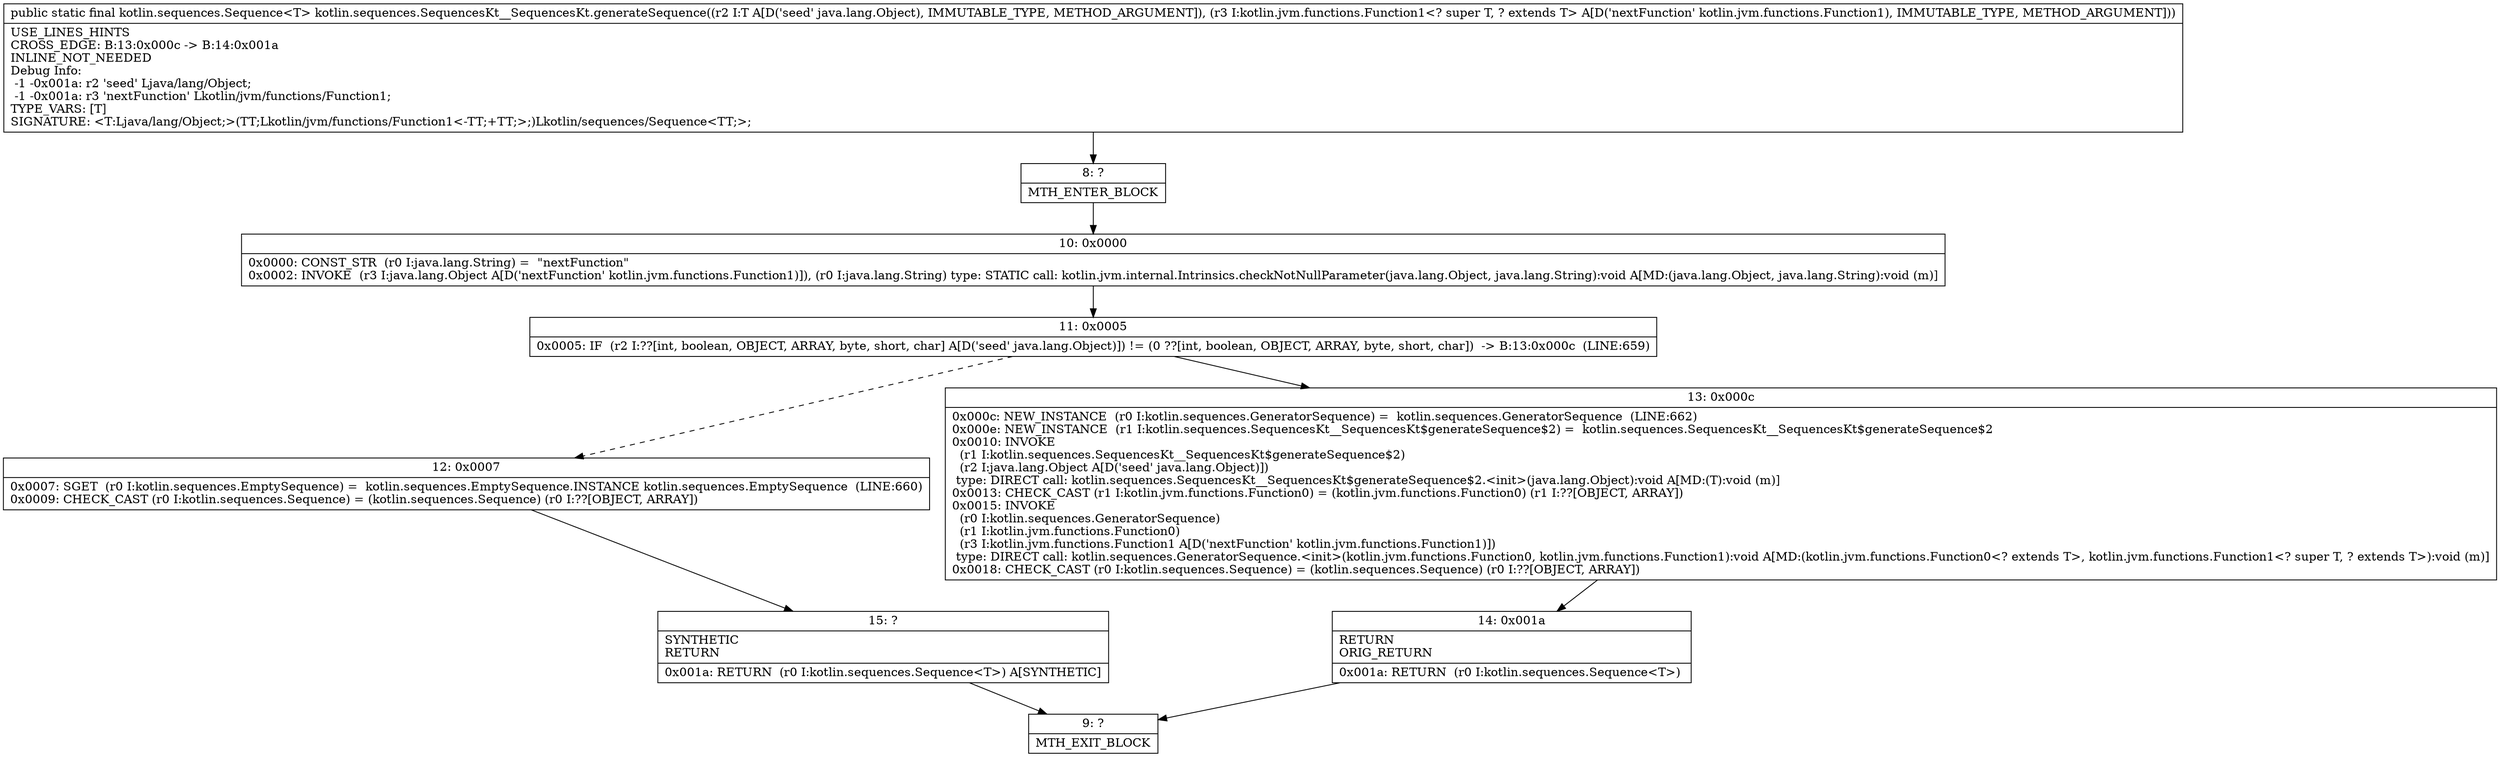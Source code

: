digraph "CFG forkotlin.sequences.SequencesKt__SequencesKt.generateSequence(Ljava\/lang\/Object;Lkotlin\/jvm\/functions\/Function1;)Lkotlin\/sequences\/Sequence;" {
Node_8 [shape=record,label="{8\:\ ?|MTH_ENTER_BLOCK\l}"];
Node_10 [shape=record,label="{10\:\ 0x0000|0x0000: CONST_STR  (r0 I:java.lang.String) =  \"nextFunction\" \l0x0002: INVOKE  (r3 I:java.lang.Object A[D('nextFunction' kotlin.jvm.functions.Function1)]), (r0 I:java.lang.String) type: STATIC call: kotlin.jvm.internal.Intrinsics.checkNotNullParameter(java.lang.Object, java.lang.String):void A[MD:(java.lang.Object, java.lang.String):void (m)]\l}"];
Node_11 [shape=record,label="{11\:\ 0x0005|0x0005: IF  (r2 I:??[int, boolean, OBJECT, ARRAY, byte, short, char] A[D('seed' java.lang.Object)]) != (0 ??[int, boolean, OBJECT, ARRAY, byte, short, char])  \-\> B:13:0x000c  (LINE:659)\l}"];
Node_12 [shape=record,label="{12\:\ 0x0007|0x0007: SGET  (r0 I:kotlin.sequences.EmptySequence) =  kotlin.sequences.EmptySequence.INSTANCE kotlin.sequences.EmptySequence  (LINE:660)\l0x0009: CHECK_CAST (r0 I:kotlin.sequences.Sequence) = (kotlin.sequences.Sequence) (r0 I:??[OBJECT, ARRAY]) \l}"];
Node_15 [shape=record,label="{15\:\ ?|SYNTHETIC\lRETURN\l|0x001a: RETURN  (r0 I:kotlin.sequences.Sequence\<T\>) A[SYNTHETIC]\l}"];
Node_9 [shape=record,label="{9\:\ ?|MTH_EXIT_BLOCK\l}"];
Node_13 [shape=record,label="{13\:\ 0x000c|0x000c: NEW_INSTANCE  (r0 I:kotlin.sequences.GeneratorSequence) =  kotlin.sequences.GeneratorSequence  (LINE:662)\l0x000e: NEW_INSTANCE  (r1 I:kotlin.sequences.SequencesKt__SequencesKt$generateSequence$2) =  kotlin.sequences.SequencesKt__SequencesKt$generateSequence$2 \l0x0010: INVOKE  \l  (r1 I:kotlin.sequences.SequencesKt__SequencesKt$generateSequence$2)\l  (r2 I:java.lang.Object A[D('seed' java.lang.Object)])\l type: DIRECT call: kotlin.sequences.SequencesKt__SequencesKt$generateSequence$2.\<init\>(java.lang.Object):void A[MD:(T):void (m)]\l0x0013: CHECK_CAST (r1 I:kotlin.jvm.functions.Function0) = (kotlin.jvm.functions.Function0) (r1 I:??[OBJECT, ARRAY]) \l0x0015: INVOKE  \l  (r0 I:kotlin.sequences.GeneratorSequence)\l  (r1 I:kotlin.jvm.functions.Function0)\l  (r3 I:kotlin.jvm.functions.Function1 A[D('nextFunction' kotlin.jvm.functions.Function1)])\l type: DIRECT call: kotlin.sequences.GeneratorSequence.\<init\>(kotlin.jvm.functions.Function0, kotlin.jvm.functions.Function1):void A[MD:(kotlin.jvm.functions.Function0\<? extends T\>, kotlin.jvm.functions.Function1\<? super T, ? extends T\>):void (m)]\l0x0018: CHECK_CAST (r0 I:kotlin.sequences.Sequence) = (kotlin.sequences.Sequence) (r0 I:??[OBJECT, ARRAY]) \l}"];
Node_14 [shape=record,label="{14\:\ 0x001a|RETURN\lORIG_RETURN\l|0x001a: RETURN  (r0 I:kotlin.sequences.Sequence\<T\>) \l}"];
MethodNode[shape=record,label="{public static final kotlin.sequences.Sequence\<T\> kotlin.sequences.SequencesKt__SequencesKt.generateSequence((r2 I:T A[D('seed' java.lang.Object), IMMUTABLE_TYPE, METHOD_ARGUMENT]), (r3 I:kotlin.jvm.functions.Function1\<? super T, ? extends T\> A[D('nextFunction' kotlin.jvm.functions.Function1), IMMUTABLE_TYPE, METHOD_ARGUMENT]))  | USE_LINES_HINTS\lCROSS_EDGE: B:13:0x000c \-\> B:14:0x001a\lINLINE_NOT_NEEDED\lDebug Info:\l  \-1 \-0x001a: r2 'seed' Ljava\/lang\/Object;\l  \-1 \-0x001a: r3 'nextFunction' Lkotlin\/jvm\/functions\/Function1;\lTYPE_VARS: [T]\lSIGNATURE: \<T:Ljava\/lang\/Object;\>(TT;Lkotlin\/jvm\/functions\/Function1\<\-TT;+TT;\>;)Lkotlin\/sequences\/Sequence\<TT;\>;\l}"];
MethodNode -> Node_8;Node_8 -> Node_10;
Node_10 -> Node_11;
Node_11 -> Node_12[style=dashed];
Node_11 -> Node_13;
Node_12 -> Node_15;
Node_15 -> Node_9;
Node_13 -> Node_14;
Node_14 -> Node_9;
}

